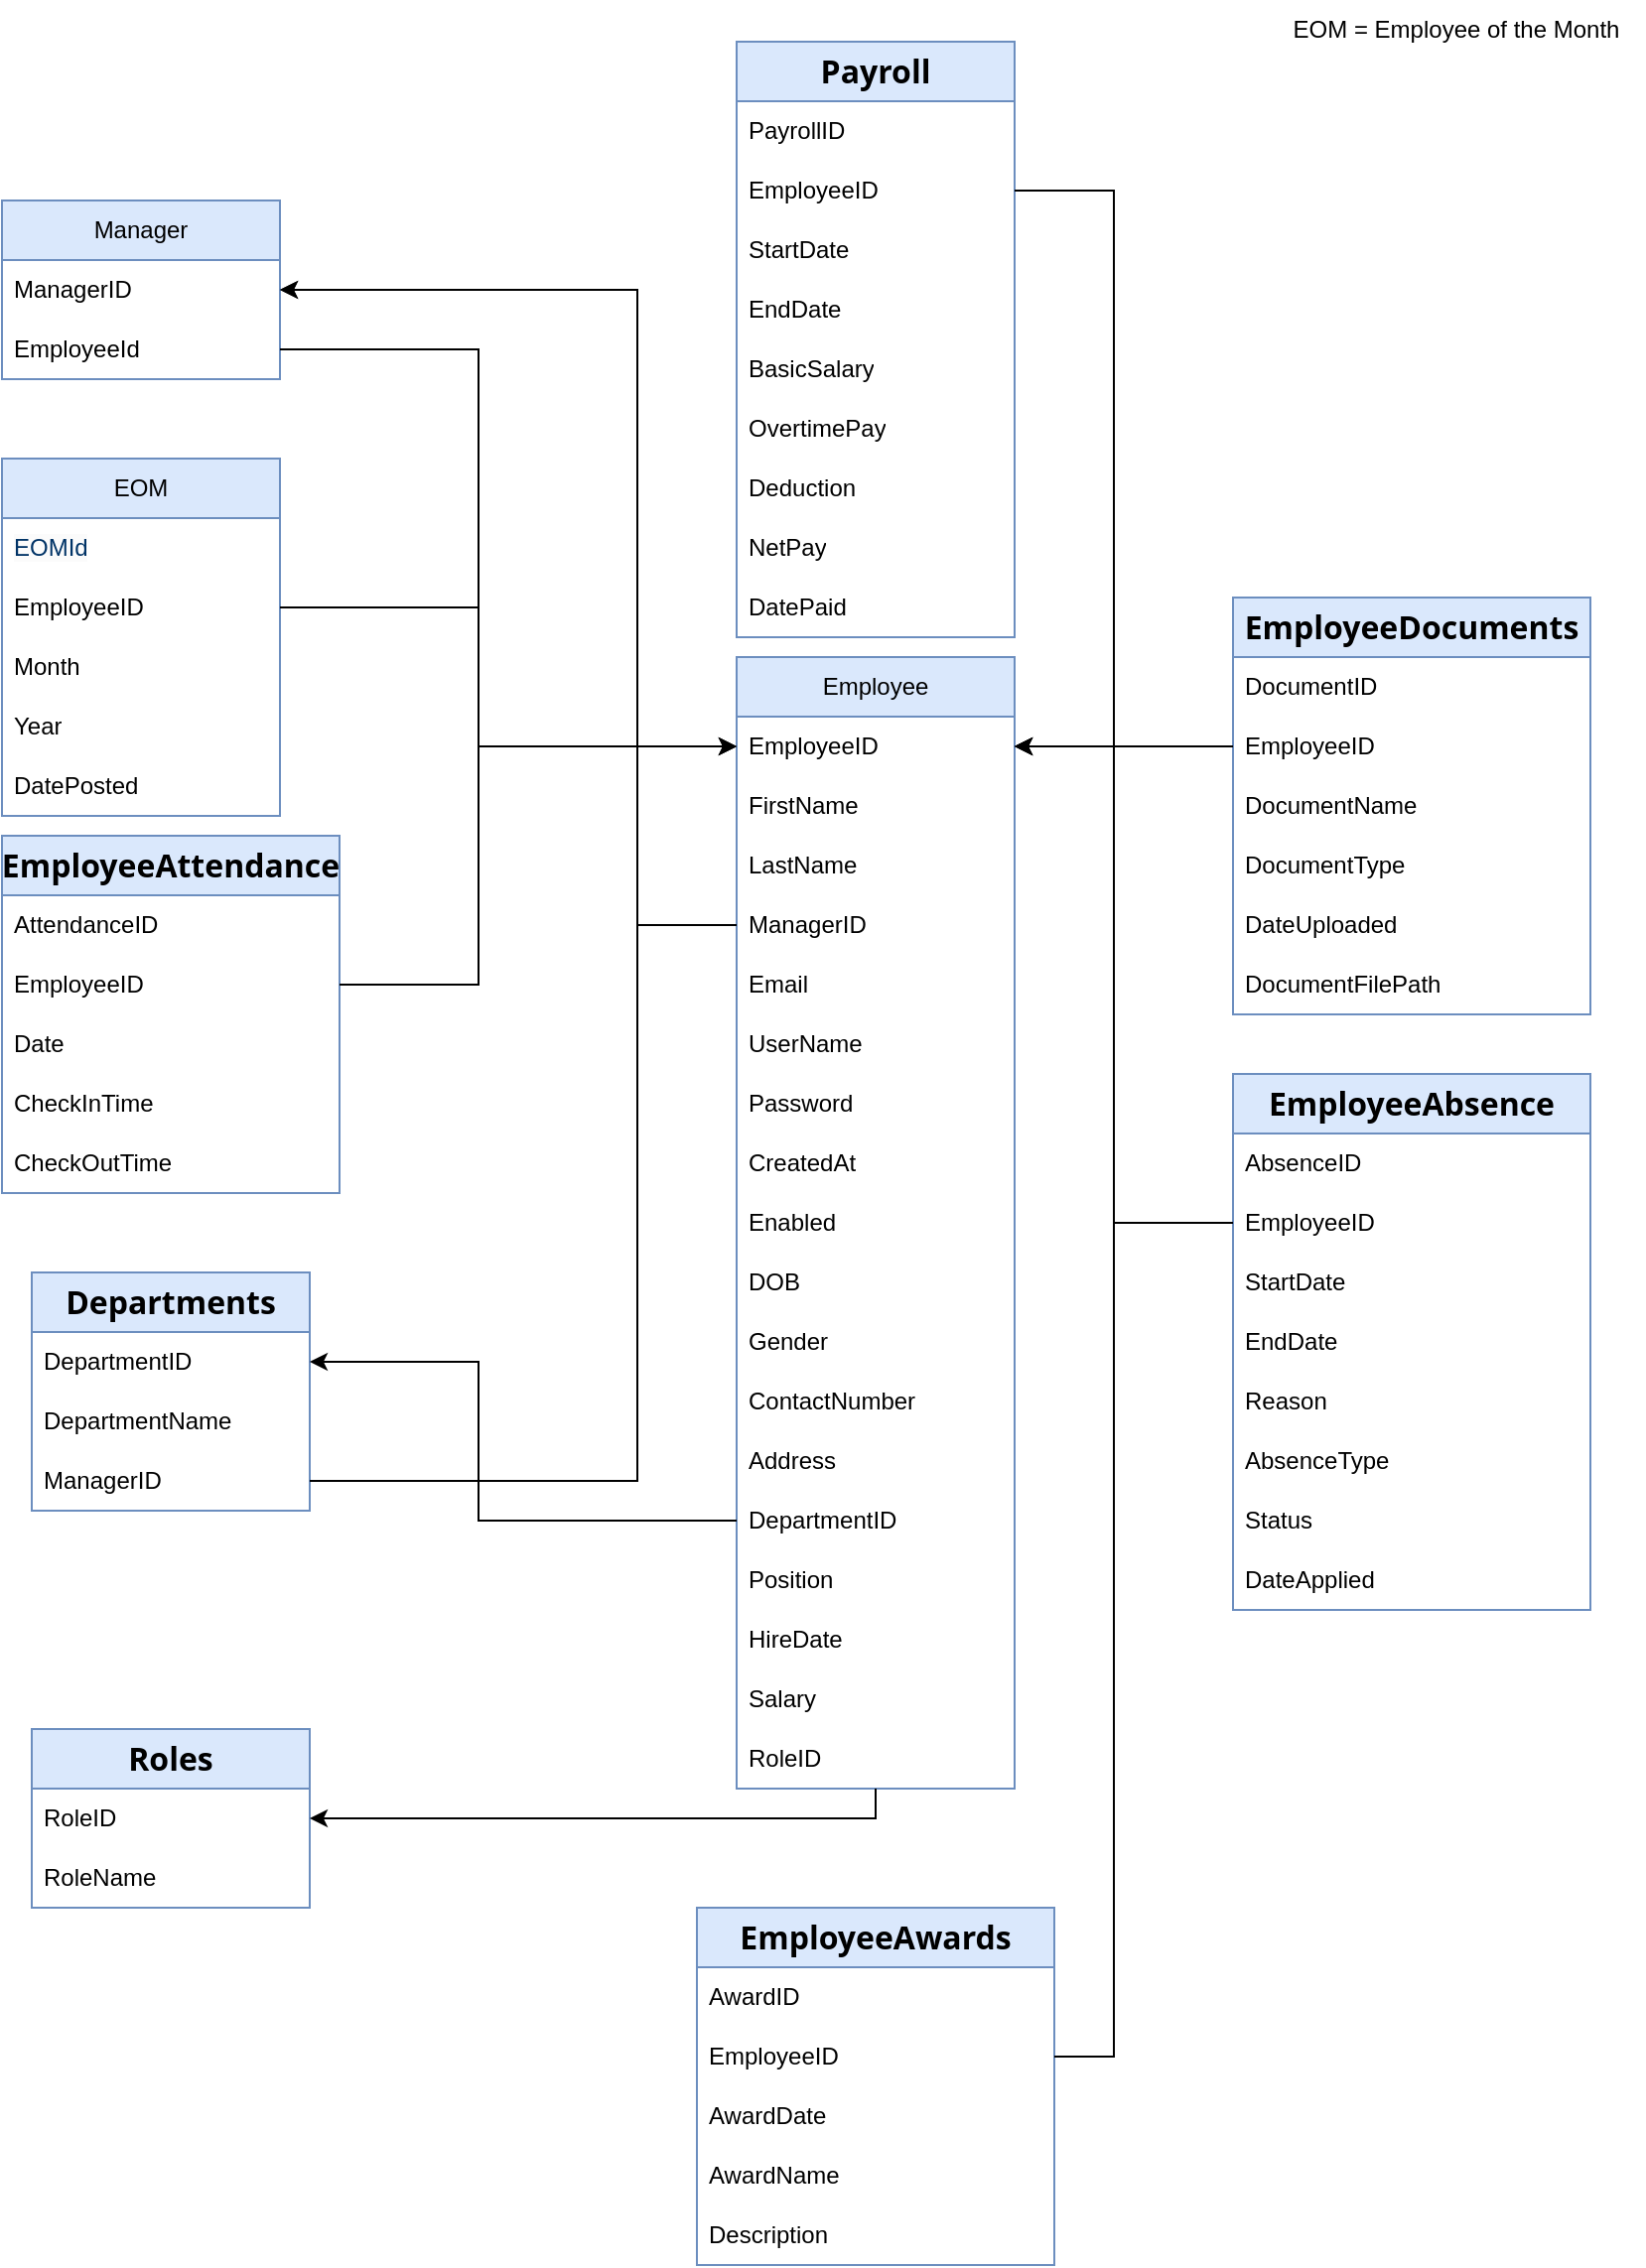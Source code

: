 <mxfile version="21.7.5" type="github">
  <diagram name="Page-1" id="nNG_6_WsMyUyyYK26ITY">
    <mxGraphModel dx="883" dy="-342" grid="1" gridSize="10" guides="1" tooltips="1" connect="1" arrows="1" fold="1" page="1" pageScale="1" pageWidth="827" pageHeight="1169" math="0" shadow="0">
      <root>
        <mxCell id="0" />
        <mxCell id="1" parent="0" />
        <mxCell id="cTG8TT-CYURO8lf3ZIvo-1" value="Employee" style="swimlane;fontStyle=0;childLayout=stackLayout;horizontal=1;startSize=30;horizontalStack=0;resizeParent=1;resizeParentMax=0;resizeLast=0;collapsible=1;marginBottom=0;whiteSpace=wrap;html=1;fillColor=#dae8fc;strokeColor=#6c8ebf;" parent="1" vertex="1">
          <mxGeometry x="370" y="1500" width="140" height="570" as="geometry" />
        </mxCell>
        <mxCell id="cTG8TT-CYURO8lf3ZIvo-2" value="EmployeeID" style="text;strokeColor=none;fillColor=none;align=left;verticalAlign=middle;spacingLeft=4;spacingRight=4;overflow=hidden;points=[[0,0.5],[1,0.5]];portConstraint=eastwest;rotatable=0;whiteSpace=wrap;html=1;" parent="cTG8TT-CYURO8lf3ZIvo-1" vertex="1">
          <mxGeometry y="30" width="140" height="30" as="geometry" />
        </mxCell>
        <mxCell id="cTG8TT-CYURO8lf3ZIvo-3" value="FirstName" style="text;strokeColor=none;fillColor=none;align=left;verticalAlign=middle;spacingLeft=4;spacingRight=4;overflow=hidden;points=[[0,0.5],[1,0.5]];portConstraint=eastwest;rotatable=0;whiteSpace=wrap;html=1;" parent="cTG8TT-CYURO8lf3ZIvo-1" vertex="1">
          <mxGeometry y="60" width="140" height="30" as="geometry" />
        </mxCell>
        <mxCell id="cTG8TT-CYURO8lf3ZIvo-10" value="LastName" style="text;strokeColor=none;fillColor=none;align=left;verticalAlign=middle;spacingLeft=4;spacingRight=4;overflow=hidden;points=[[0,0.5],[1,0.5]];portConstraint=eastwest;rotatable=0;whiteSpace=wrap;html=1;" parent="cTG8TT-CYURO8lf3ZIvo-1" vertex="1">
          <mxGeometry y="90" width="140" height="30" as="geometry" />
        </mxCell>
        <mxCell id="L-eRA7AMZkqvjGthpw2u-2" value="ManagerID" style="text;strokeColor=none;fillColor=none;align=left;verticalAlign=middle;spacingLeft=4;spacingRight=4;overflow=hidden;points=[[0,0.5],[1,0.5]];portConstraint=eastwest;rotatable=0;whiteSpace=wrap;html=1;" vertex="1" parent="cTG8TT-CYURO8lf3ZIvo-1">
          <mxGeometry y="120" width="140" height="30" as="geometry" />
        </mxCell>
        <mxCell id="cTG8TT-CYURO8lf3ZIvo-7" value="Email" style="text;strokeColor=none;fillColor=none;align=left;verticalAlign=middle;spacingLeft=4;spacingRight=4;overflow=hidden;points=[[0,0.5],[1,0.5]];portConstraint=eastwest;rotatable=0;whiteSpace=wrap;html=1;" parent="cTG8TT-CYURO8lf3ZIvo-1" vertex="1">
          <mxGeometry y="150" width="140" height="30" as="geometry" />
        </mxCell>
        <mxCell id="cTG8TT-CYURO8lf3ZIvo-8" value="UserName" style="text;strokeColor=none;fillColor=none;align=left;verticalAlign=middle;spacingLeft=4;spacingRight=4;overflow=hidden;points=[[0,0.5],[1,0.5]];portConstraint=eastwest;rotatable=0;whiteSpace=wrap;html=1;" parent="cTG8TT-CYURO8lf3ZIvo-1" vertex="1">
          <mxGeometry y="180" width="140" height="30" as="geometry" />
        </mxCell>
        <mxCell id="cTG8TT-CYURO8lf3ZIvo-11" value="Password" style="text;strokeColor=none;fillColor=none;align=left;verticalAlign=middle;spacingLeft=4;spacingRight=4;overflow=hidden;points=[[0,0.5],[1,0.5]];portConstraint=eastwest;rotatable=0;whiteSpace=wrap;html=1;" parent="cTG8TT-CYURO8lf3ZIvo-1" vertex="1">
          <mxGeometry y="210" width="140" height="30" as="geometry" />
        </mxCell>
        <mxCell id="cTG8TT-CYURO8lf3ZIvo-15" value="CreatedAt" style="text;strokeColor=none;fillColor=none;align=left;verticalAlign=middle;spacingLeft=4;spacingRight=4;overflow=hidden;points=[[0,0.5],[1,0.5]];portConstraint=eastwest;rotatable=0;whiteSpace=wrap;html=1;" parent="cTG8TT-CYURO8lf3ZIvo-1" vertex="1">
          <mxGeometry y="240" width="140" height="30" as="geometry" />
        </mxCell>
        <mxCell id="cTG8TT-CYURO8lf3ZIvo-13" value="Enabled" style="text;strokeColor=none;fillColor=none;align=left;verticalAlign=middle;spacingLeft=4;spacingRight=4;overflow=hidden;points=[[0,0.5],[1,0.5]];portConstraint=eastwest;rotatable=0;whiteSpace=wrap;html=1;" parent="cTG8TT-CYURO8lf3ZIvo-1" vertex="1">
          <mxGeometry y="270" width="140" height="30" as="geometry" />
        </mxCell>
        <mxCell id="L-eRA7AMZkqvjGthpw2u-17" value="DOB" style="text;strokeColor=none;fillColor=none;align=left;verticalAlign=middle;spacingLeft=4;spacingRight=4;overflow=hidden;points=[[0,0.5],[1,0.5]];portConstraint=eastwest;rotatable=0;whiteSpace=wrap;html=1;" vertex="1" parent="cTG8TT-CYURO8lf3ZIvo-1">
          <mxGeometry y="300" width="140" height="30" as="geometry" />
        </mxCell>
        <mxCell id="L-eRA7AMZkqvjGthpw2u-18" value="Gender" style="text;strokeColor=none;fillColor=none;align=left;verticalAlign=middle;spacingLeft=4;spacingRight=4;overflow=hidden;points=[[0,0.5],[1,0.5]];portConstraint=eastwest;rotatable=0;whiteSpace=wrap;html=1;" vertex="1" parent="cTG8TT-CYURO8lf3ZIvo-1">
          <mxGeometry y="330" width="140" height="30" as="geometry" />
        </mxCell>
        <mxCell id="L-eRA7AMZkqvjGthpw2u-21" value="ContactNumber" style="text;strokeColor=none;fillColor=none;align=left;verticalAlign=middle;spacingLeft=4;spacingRight=4;overflow=hidden;points=[[0,0.5],[1,0.5]];portConstraint=eastwest;rotatable=0;whiteSpace=wrap;html=1;" vertex="1" parent="cTG8TT-CYURO8lf3ZIvo-1">
          <mxGeometry y="360" width="140" height="30" as="geometry" />
        </mxCell>
        <mxCell id="L-eRA7AMZkqvjGthpw2u-20" value="Address" style="text;strokeColor=none;fillColor=none;align=left;verticalAlign=middle;spacingLeft=4;spacingRight=4;overflow=hidden;points=[[0,0.5],[1,0.5]];portConstraint=eastwest;rotatable=0;whiteSpace=wrap;html=1;" vertex="1" parent="cTG8TT-CYURO8lf3ZIvo-1">
          <mxGeometry y="390" width="140" height="30" as="geometry" />
        </mxCell>
        <mxCell id="L-eRA7AMZkqvjGthpw2u-24" value="DepartmentID" style="text;strokeColor=none;fillColor=none;align=left;verticalAlign=middle;spacingLeft=4;spacingRight=4;overflow=hidden;points=[[0,0.5],[1,0.5]];portConstraint=eastwest;rotatable=0;whiteSpace=wrap;html=1;" vertex="1" parent="cTG8TT-CYURO8lf3ZIvo-1">
          <mxGeometry y="420" width="140" height="30" as="geometry" />
        </mxCell>
        <mxCell id="L-eRA7AMZkqvjGthpw2u-19" value="Position" style="text;strokeColor=none;fillColor=none;align=left;verticalAlign=middle;spacingLeft=4;spacingRight=4;overflow=hidden;points=[[0,0.5],[1,0.5]];portConstraint=eastwest;rotatable=0;whiteSpace=wrap;html=1;" vertex="1" parent="cTG8TT-CYURO8lf3ZIvo-1">
          <mxGeometry y="450" width="140" height="30" as="geometry" />
        </mxCell>
        <mxCell id="L-eRA7AMZkqvjGthpw2u-22" value="HireDate" style="text;strokeColor=none;fillColor=none;align=left;verticalAlign=middle;spacingLeft=4;spacingRight=4;overflow=hidden;points=[[0,0.5],[1,0.5]];portConstraint=eastwest;rotatable=0;whiteSpace=wrap;html=1;" vertex="1" parent="cTG8TT-CYURO8lf3ZIvo-1">
          <mxGeometry y="480" width="140" height="30" as="geometry" />
        </mxCell>
        <mxCell id="L-eRA7AMZkqvjGthpw2u-23" value="Salary" style="text;strokeColor=none;fillColor=none;align=left;verticalAlign=middle;spacingLeft=4;spacingRight=4;overflow=hidden;points=[[0,0.5],[1,0.5]];portConstraint=eastwest;rotatable=0;whiteSpace=wrap;html=1;" vertex="1" parent="cTG8TT-CYURO8lf3ZIvo-1">
          <mxGeometry y="510" width="140" height="30" as="geometry" />
        </mxCell>
        <mxCell id="L-eRA7AMZkqvjGthpw2u-25" value="RoleID" style="text;strokeColor=none;fillColor=none;align=left;verticalAlign=middle;spacingLeft=4;spacingRight=4;overflow=hidden;points=[[0,0.5],[1,0.5]];portConstraint=eastwest;rotatable=0;whiteSpace=wrap;html=1;" vertex="1" parent="cTG8TT-CYURO8lf3ZIvo-1">
          <mxGeometry y="540" width="140" height="30" as="geometry" />
        </mxCell>
        <mxCell id="cTG8TT-CYURO8lf3ZIvo-25" value="Manager" style="swimlane;fontStyle=0;childLayout=stackLayout;horizontal=1;startSize=30;horizontalStack=0;resizeParent=1;resizeParentMax=0;resizeLast=0;collapsible=1;marginBottom=0;whiteSpace=wrap;html=1;fillColor=#dae8fc;strokeColor=#6c8ebf;" parent="1" vertex="1">
          <mxGeometry y="1270" width="140" height="90" as="geometry" />
        </mxCell>
        <mxCell id="cTG8TT-CYURO8lf3ZIvo-26" value="ManagerID" style="text;strokeColor=none;fillColor=none;align=left;verticalAlign=middle;spacingLeft=4;spacingRight=4;overflow=hidden;points=[[0,0.5],[1,0.5]];portConstraint=eastwest;rotatable=0;whiteSpace=wrap;html=1;" parent="cTG8TT-CYURO8lf3ZIvo-25" vertex="1">
          <mxGeometry y="30" width="140" height="30" as="geometry" />
        </mxCell>
        <mxCell id="cTG8TT-CYURO8lf3ZIvo-27" value="EmployeeId" style="text;strokeColor=none;fillColor=none;align=left;verticalAlign=middle;spacingLeft=4;spacingRight=4;overflow=hidden;points=[[0,0.5],[1,0.5]];portConstraint=eastwest;rotatable=0;whiteSpace=wrap;html=1;" parent="cTG8TT-CYURO8lf3ZIvo-25" vertex="1">
          <mxGeometry y="60" width="140" height="30" as="geometry" />
        </mxCell>
        <mxCell id="L-eRA7AMZkqvjGthpw2u-1" style="edgeStyle=orthogonalEdgeStyle;rounded=0;orthogonalLoop=1;jettySize=auto;html=1;exitX=1;exitY=0.5;exitDx=0;exitDy=0;entryX=0;entryY=0.5;entryDx=0;entryDy=0;" edge="1" parent="1" source="cTG8TT-CYURO8lf3ZIvo-27" target="cTG8TT-CYURO8lf3ZIvo-2">
          <mxGeometry relative="1" as="geometry">
            <mxPoint x="360" y="1440" as="targetPoint" />
            <Array as="points">
              <mxPoint x="240" y="1345" />
              <mxPoint x="240" y="1545" />
            </Array>
          </mxGeometry>
        </mxCell>
        <mxCell id="L-eRA7AMZkqvjGthpw2u-3" style="edgeStyle=orthogonalEdgeStyle;rounded=0;orthogonalLoop=1;jettySize=auto;html=1;entryX=1;entryY=0.5;entryDx=0;entryDy=0;exitX=0;exitY=0.5;exitDx=0;exitDy=0;" edge="1" parent="1" source="L-eRA7AMZkqvjGthpw2u-2" target="cTG8TT-CYURO8lf3ZIvo-26">
          <mxGeometry relative="1" as="geometry">
            <Array as="points">
              <mxPoint x="320" y="1635" />
              <mxPoint x="320" y="1315" />
            </Array>
          </mxGeometry>
        </mxCell>
        <mxCell id="L-eRA7AMZkqvjGthpw2u-4" value="EOM" style="swimlane;fontStyle=0;childLayout=stackLayout;horizontal=1;startSize=30;horizontalStack=0;resizeParent=1;resizeParentMax=0;resizeLast=0;collapsible=1;marginBottom=0;whiteSpace=wrap;html=1;fillColor=#dae8fc;strokeColor=#6c8ebf;" vertex="1" parent="1">
          <mxGeometry y="1400" width="140" height="180" as="geometry" />
        </mxCell>
        <mxCell id="L-eRA7AMZkqvjGthpw2u-5" value="&lt;span style=&quot;caret-color: rgb(0, 51, 102); color: rgb(0, 51, 102); font-family: Helvetica; font-size: 12px; font-style: normal; font-variant-caps: normal; font-weight: 400; letter-spacing: normal; text-align: left; text-indent: 0px; text-transform: none; word-spacing: 0px; -webkit-text-stroke-width: 0px; background-color: rgb(251, 251, 251); text-decoration: none; float: none; display: inline !important;&quot;&gt;EOMId&lt;/span&gt;" style="text;strokeColor=none;fillColor=none;align=left;verticalAlign=middle;spacingLeft=4;spacingRight=4;overflow=hidden;points=[[0,0.5],[1,0.5]];portConstraint=eastwest;rotatable=0;whiteSpace=wrap;html=1;" vertex="1" parent="L-eRA7AMZkqvjGthpw2u-4">
          <mxGeometry y="30" width="140" height="30" as="geometry" />
        </mxCell>
        <mxCell id="L-eRA7AMZkqvjGthpw2u-6" value="EmployeeID" style="text;strokeColor=none;fillColor=none;align=left;verticalAlign=middle;spacingLeft=4;spacingRight=4;overflow=hidden;points=[[0,0.5],[1,0.5]];portConstraint=eastwest;rotatable=0;whiteSpace=wrap;html=1;" vertex="1" parent="L-eRA7AMZkqvjGthpw2u-4">
          <mxGeometry y="60" width="140" height="30" as="geometry" />
        </mxCell>
        <mxCell id="L-eRA7AMZkqvjGthpw2u-9" value="Month" style="text;strokeColor=none;fillColor=none;align=left;verticalAlign=middle;spacingLeft=4;spacingRight=4;overflow=hidden;points=[[0,0.5],[1,0.5]];portConstraint=eastwest;rotatable=0;whiteSpace=wrap;html=1;" vertex="1" parent="L-eRA7AMZkqvjGthpw2u-4">
          <mxGeometry y="90" width="140" height="30" as="geometry" />
        </mxCell>
        <mxCell id="L-eRA7AMZkqvjGthpw2u-10" value="Year" style="text;strokeColor=none;fillColor=none;align=left;verticalAlign=middle;spacingLeft=4;spacingRight=4;overflow=hidden;points=[[0,0.5],[1,0.5]];portConstraint=eastwest;rotatable=0;whiteSpace=wrap;html=1;" vertex="1" parent="L-eRA7AMZkqvjGthpw2u-4">
          <mxGeometry y="120" width="140" height="30" as="geometry" />
        </mxCell>
        <mxCell id="L-eRA7AMZkqvjGthpw2u-87" value="DatePosted" style="text;strokeColor=none;fillColor=none;align=left;verticalAlign=middle;spacingLeft=4;spacingRight=4;overflow=hidden;points=[[0,0.5],[1,0.5]];portConstraint=eastwest;rotatable=0;whiteSpace=wrap;html=1;" vertex="1" parent="L-eRA7AMZkqvjGthpw2u-4">
          <mxGeometry y="150" width="140" height="30" as="geometry" />
        </mxCell>
        <mxCell id="L-eRA7AMZkqvjGthpw2u-7" value="EOM = Employee of the Month" style="text;html=1;align=center;verticalAlign=middle;resizable=0;points=[];autosize=1;strokeColor=none;fillColor=none;" vertex="1" parent="1">
          <mxGeometry x="637" y="1169" width="190" height="30" as="geometry" />
        </mxCell>
        <mxCell id="L-eRA7AMZkqvjGthpw2u-8" style="edgeStyle=orthogonalEdgeStyle;rounded=0;orthogonalLoop=1;jettySize=auto;html=1;entryX=0;entryY=0.5;entryDx=0;entryDy=0;exitX=1;exitY=0.5;exitDx=0;exitDy=0;" edge="1" parent="1" source="L-eRA7AMZkqvjGthpw2u-6" target="cTG8TT-CYURO8lf3ZIvo-2">
          <mxGeometry relative="1" as="geometry">
            <Array as="points">
              <mxPoint x="240" y="1475" />
              <mxPoint x="240" y="1545" />
            </Array>
          </mxGeometry>
        </mxCell>
        <mxCell id="L-eRA7AMZkqvjGthpw2u-11" value="&lt;strong style=&quot;color: var(--tw-prose-bold); font-size: 16px; border: 0px solid rgb(217, 217, 227); box-sizing: border-box; --tw-border-spacing-x: 0; --tw-border-spacing-y: 0; --tw-translate-x: 0; --tw-translate-y: 0; --tw-rotate: 0; --tw-skew-x: 0; --tw-skew-y: 0; --tw-scale-x: 1; --tw-scale-y: 1; --tw-pan-x: ; --tw-pan-y: ; --tw-pinch-zoom: ; --tw-scroll-snap-strictness: proximity; --tw-gradient-from-position: ; --tw-gradient-via-position: ; --tw-gradient-to-position: ; --tw-ordinal: ; --tw-slashed-zero: ; --tw-numeric-figure: ; --tw-numeric-spacing: ; --tw-numeric-fraction: ; --tw-ring-inset: ; --tw-ring-offset-width: 0px; --tw-ring-offset-color: #fff; --tw-ring-color: rgba(69,89,164,0.5); --tw-ring-offset-shadow: 0 0 transparent; --tw-ring-shadow: 0 0 transparent; --tw-shadow: 0 0 transparent; --tw-shadow-colored: 0 0 transparent; --tw-blur: ; --tw-brightness: ; --tw-contrast: ; --tw-grayscale: ; --tw-hue-rotate: ; --tw-invert: ; --tw-saturate: ; --tw-sepia: ; --tw-drop-shadow: ; --tw-backdrop-blur: ; --tw-backdrop-brightness: ; --tw-backdrop-contrast: ; --tw-backdrop-grayscale: ; --tw-backdrop-hue-rotate: ; --tw-backdrop-invert: ; --tw-backdrop-opacity: ; --tw-backdrop-saturate: ; --tw-backdrop-sepia: ; font-family: Söhne, ui-sans-serif, system-ui, -apple-system, &amp;quot;Segoe UI&amp;quot;, Roboto, Ubuntu, Cantarell, &amp;quot;Noto Sans&amp;quot;, sans-serif, &amp;quot;Helvetica Neue&amp;quot;, Arial, &amp;quot;Apple Color Emoji&amp;quot;, &amp;quot;Segoe UI Emoji&amp;quot;, &amp;quot;Segoe UI Symbol&amp;quot;, &amp;quot;Noto Color Emoji&amp;quot;; text-align: left;&quot;&gt;Roles&lt;/strong&gt;" style="swimlane;fontStyle=0;childLayout=stackLayout;horizontal=1;startSize=30;horizontalStack=0;resizeParent=1;resizeParentMax=0;resizeLast=0;collapsible=1;marginBottom=0;whiteSpace=wrap;html=1;fillColor=#dae8fc;strokeColor=#6c8ebf;" vertex="1" parent="1">
          <mxGeometry x="15" y="2040" width="140" height="90" as="geometry" />
        </mxCell>
        <mxCell id="L-eRA7AMZkqvjGthpw2u-12" value="RoleID" style="text;strokeColor=none;fillColor=none;align=left;verticalAlign=middle;spacingLeft=4;spacingRight=4;overflow=hidden;points=[[0,0.5],[1,0.5]];portConstraint=eastwest;rotatable=0;whiteSpace=wrap;html=1;" vertex="1" parent="L-eRA7AMZkqvjGthpw2u-11">
          <mxGeometry y="30" width="140" height="30" as="geometry" />
        </mxCell>
        <mxCell id="L-eRA7AMZkqvjGthpw2u-13" value="RoleName" style="text;strokeColor=none;fillColor=none;align=left;verticalAlign=middle;spacingLeft=4;spacingRight=4;overflow=hidden;points=[[0,0.5],[1,0.5]];portConstraint=eastwest;rotatable=0;whiteSpace=wrap;html=1;" vertex="1" parent="L-eRA7AMZkqvjGthpw2u-11">
          <mxGeometry y="60" width="140" height="30" as="geometry" />
        </mxCell>
        <mxCell id="L-eRA7AMZkqvjGthpw2u-14" value="&lt;strong style=&quot;color: var(--tw-prose-bold); font-size: 16px; border: 0px solid rgb(217, 217, 227); box-sizing: border-box; --tw-border-spacing-x: 0; --tw-border-spacing-y: 0; --tw-translate-x: 0; --tw-translate-y: 0; --tw-rotate: 0; --tw-skew-x: 0; --tw-skew-y: 0; --tw-scale-x: 1; --tw-scale-y: 1; --tw-pan-x: ; --tw-pan-y: ; --tw-pinch-zoom: ; --tw-scroll-snap-strictness: proximity; --tw-gradient-from-position: ; --tw-gradient-via-position: ; --tw-gradient-to-position: ; --tw-ordinal: ; --tw-slashed-zero: ; --tw-numeric-figure: ; --tw-numeric-spacing: ; --tw-numeric-fraction: ; --tw-ring-inset: ; --tw-ring-offset-width: 0px; --tw-ring-offset-color: #fff; --tw-ring-color: rgba(69,89,164,0.5); --tw-ring-offset-shadow: 0 0 transparent; --tw-ring-shadow: 0 0 transparent; --tw-shadow: 0 0 transparent; --tw-shadow-colored: 0 0 transparent; --tw-blur: ; --tw-brightness: ; --tw-contrast: ; --tw-grayscale: ; --tw-hue-rotate: ; --tw-invert: ; --tw-saturate: ; --tw-sepia: ; --tw-drop-shadow: ; --tw-backdrop-blur: ; --tw-backdrop-brightness: ; --tw-backdrop-contrast: ; --tw-backdrop-grayscale: ; --tw-backdrop-hue-rotate: ; --tw-backdrop-invert: ; --tw-backdrop-opacity: ; --tw-backdrop-saturate: ; --tw-backdrop-sepia: ; font-family: Söhne, ui-sans-serif, system-ui, -apple-system, &amp;quot;Segoe UI&amp;quot;, Roboto, Ubuntu, Cantarell, &amp;quot;Noto Sans&amp;quot;, sans-serif, &amp;quot;Helvetica Neue&amp;quot;, Arial, &amp;quot;Apple Color Emoji&amp;quot;, &amp;quot;Segoe UI Emoji&amp;quot;, &amp;quot;Segoe UI Symbol&amp;quot;, &amp;quot;Noto Color Emoji&amp;quot;; text-align: left;&quot;&gt;Departments&lt;/strong&gt;" style="swimlane;fontStyle=0;childLayout=stackLayout;horizontal=1;startSize=30;horizontalStack=0;resizeParent=1;resizeParentMax=0;resizeLast=0;collapsible=1;marginBottom=0;whiteSpace=wrap;html=1;fillColor=#dae8fc;strokeColor=#6c8ebf;" vertex="1" parent="1">
          <mxGeometry x="15" y="1810" width="140" height="120" as="geometry" />
        </mxCell>
        <mxCell id="L-eRA7AMZkqvjGthpw2u-15" value="DepartmentID" style="text;strokeColor=none;fillColor=none;align=left;verticalAlign=middle;spacingLeft=4;spacingRight=4;overflow=hidden;points=[[0,0.5],[1,0.5]];portConstraint=eastwest;rotatable=0;whiteSpace=wrap;html=1;" vertex="1" parent="L-eRA7AMZkqvjGthpw2u-14">
          <mxGeometry y="30" width="140" height="30" as="geometry" />
        </mxCell>
        <mxCell id="L-eRA7AMZkqvjGthpw2u-16" value="DepartmentName" style="text;strokeColor=none;fillColor=none;align=left;verticalAlign=middle;spacingLeft=4;spacingRight=4;overflow=hidden;points=[[0,0.5],[1,0.5]];portConstraint=eastwest;rotatable=0;whiteSpace=wrap;html=1;" vertex="1" parent="L-eRA7AMZkqvjGthpw2u-14">
          <mxGeometry y="60" width="140" height="30" as="geometry" />
        </mxCell>
        <mxCell id="L-eRA7AMZkqvjGthpw2u-27" value="ManagerID" style="text;strokeColor=none;fillColor=none;align=left;verticalAlign=middle;spacingLeft=4;spacingRight=4;overflow=hidden;points=[[0,0.5],[1,0.5]];portConstraint=eastwest;rotatable=0;whiteSpace=wrap;html=1;" vertex="1" parent="L-eRA7AMZkqvjGthpw2u-14">
          <mxGeometry y="90" width="140" height="30" as="geometry" />
        </mxCell>
        <mxCell id="L-eRA7AMZkqvjGthpw2u-26" style="edgeStyle=orthogonalEdgeStyle;rounded=0;orthogonalLoop=1;jettySize=auto;html=1;entryX=1;entryY=0.5;entryDx=0;entryDy=0;" edge="1" parent="1" source="L-eRA7AMZkqvjGthpw2u-25" target="L-eRA7AMZkqvjGthpw2u-12">
          <mxGeometry relative="1" as="geometry">
            <Array as="points">
              <mxPoint x="155" y="2085" />
            </Array>
          </mxGeometry>
        </mxCell>
        <mxCell id="L-eRA7AMZkqvjGthpw2u-28" style="edgeStyle=orthogonalEdgeStyle;rounded=0;orthogonalLoop=1;jettySize=auto;html=1;" edge="1" parent="1" source="L-eRA7AMZkqvjGthpw2u-24" target="L-eRA7AMZkqvjGthpw2u-15">
          <mxGeometry relative="1" as="geometry">
            <Array as="points">
              <mxPoint x="240" y="1935" />
              <mxPoint x="240" y="1855" />
            </Array>
          </mxGeometry>
        </mxCell>
        <mxCell id="L-eRA7AMZkqvjGthpw2u-29" style="edgeStyle=orthogonalEdgeStyle;rounded=0;orthogonalLoop=1;jettySize=auto;html=1;exitX=1;exitY=0.5;exitDx=0;exitDy=0;" edge="1" parent="1" source="L-eRA7AMZkqvjGthpw2u-27" target="cTG8TT-CYURO8lf3ZIvo-26">
          <mxGeometry relative="1" as="geometry">
            <Array as="points">
              <mxPoint x="320" y="1915" />
              <mxPoint x="320" y="1315" />
            </Array>
          </mxGeometry>
        </mxCell>
        <mxCell id="L-eRA7AMZkqvjGthpw2u-30" value="&lt;strong style=&quot;color: var(--tw-prose-bold); font-size: 16px; border: 0px solid rgb(217, 217, 227); box-sizing: border-box; --tw-border-spacing-x: 0; --tw-border-spacing-y: 0; --tw-translate-x: 0; --tw-translate-y: 0; --tw-rotate: 0; --tw-skew-x: 0; --tw-skew-y: 0; --tw-scale-x: 1; --tw-scale-y: 1; --tw-pan-x: ; --tw-pan-y: ; --tw-pinch-zoom: ; --tw-scroll-snap-strictness: proximity; --tw-gradient-from-position: ; --tw-gradient-via-position: ; --tw-gradient-to-position: ; --tw-ordinal: ; --tw-slashed-zero: ; --tw-numeric-figure: ; --tw-numeric-spacing: ; --tw-numeric-fraction: ; --tw-ring-inset: ; --tw-ring-offset-width: 0px; --tw-ring-offset-color: #fff; --tw-ring-color: rgba(69,89,164,0.5); --tw-ring-offset-shadow: 0 0 transparent; --tw-ring-shadow: 0 0 transparent; --tw-shadow: 0 0 transparent; --tw-shadow-colored: 0 0 transparent; --tw-blur: ; --tw-brightness: ; --tw-contrast: ; --tw-grayscale: ; --tw-hue-rotate: ; --tw-invert: ; --tw-saturate: ; --tw-sepia: ; --tw-drop-shadow: ; --tw-backdrop-blur: ; --tw-backdrop-brightness: ; --tw-backdrop-contrast: ; --tw-backdrop-grayscale: ; --tw-backdrop-hue-rotate: ; --tw-backdrop-invert: ; --tw-backdrop-opacity: ; --tw-backdrop-saturate: ; --tw-backdrop-sepia: ; font-family: Söhne, ui-sans-serif, system-ui, -apple-system, &amp;quot;Segoe UI&amp;quot;, Roboto, Ubuntu, Cantarell, &amp;quot;Noto Sans&amp;quot;, sans-serif, &amp;quot;Helvetica Neue&amp;quot;, Arial, &amp;quot;Apple Color Emoji&amp;quot;, &amp;quot;Segoe UI Emoji&amp;quot;, &amp;quot;Segoe UI Symbol&amp;quot;, &amp;quot;Noto Color Emoji&amp;quot;; text-align: left;&quot;&gt;EmployeeAttendance&lt;/strong&gt;" style="swimlane;fontStyle=0;childLayout=stackLayout;horizontal=1;startSize=30;horizontalStack=0;resizeParent=1;resizeParentMax=0;resizeLast=0;collapsible=1;marginBottom=0;whiteSpace=wrap;html=1;fillColor=#dae8fc;strokeColor=#6c8ebf;" vertex="1" parent="1">
          <mxGeometry y="1590" width="170" height="180" as="geometry" />
        </mxCell>
        <mxCell id="L-eRA7AMZkqvjGthpw2u-31" value="AttendanceID" style="text;strokeColor=none;fillColor=none;align=left;verticalAlign=middle;spacingLeft=4;spacingRight=4;overflow=hidden;points=[[0,0.5],[1,0.5]];portConstraint=eastwest;rotatable=0;whiteSpace=wrap;html=1;" vertex="1" parent="L-eRA7AMZkqvjGthpw2u-30">
          <mxGeometry y="30" width="170" height="30" as="geometry" />
        </mxCell>
        <mxCell id="L-eRA7AMZkqvjGthpw2u-34" value="EmployeeID" style="text;strokeColor=none;fillColor=none;align=left;verticalAlign=middle;spacingLeft=4;spacingRight=4;overflow=hidden;points=[[0,0.5],[1,0.5]];portConstraint=eastwest;rotatable=0;whiteSpace=wrap;html=1;" vertex="1" parent="L-eRA7AMZkqvjGthpw2u-30">
          <mxGeometry y="60" width="170" height="30" as="geometry" />
        </mxCell>
        <mxCell id="L-eRA7AMZkqvjGthpw2u-32" value="Date" style="text;strokeColor=none;fillColor=none;align=left;verticalAlign=middle;spacingLeft=4;spacingRight=4;overflow=hidden;points=[[0,0.5],[1,0.5]];portConstraint=eastwest;rotatable=0;whiteSpace=wrap;html=1;" vertex="1" parent="L-eRA7AMZkqvjGthpw2u-30">
          <mxGeometry y="90" width="170" height="30" as="geometry" />
        </mxCell>
        <mxCell id="L-eRA7AMZkqvjGthpw2u-33" value="CheckInTime" style="text;strokeColor=none;fillColor=none;align=left;verticalAlign=middle;spacingLeft=4;spacingRight=4;overflow=hidden;points=[[0,0.5],[1,0.5]];portConstraint=eastwest;rotatable=0;whiteSpace=wrap;html=1;" vertex="1" parent="L-eRA7AMZkqvjGthpw2u-30">
          <mxGeometry y="120" width="170" height="30" as="geometry" />
        </mxCell>
        <mxCell id="L-eRA7AMZkqvjGthpw2u-35" value="CheckOutTime" style="text;strokeColor=none;fillColor=none;align=left;verticalAlign=middle;spacingLeft=4;spacingRight=4;overflow=hidden;points=[[0,0.5],[1,0.5]];portConstraint=eastwest;rotatable=0;whiteSpace=wrap;html=1;" vertex="1" parent="L-eRA7AMZkqvjGthpw2u-30">
          <mxGeometry y="150" width="170" height="30" as="geometry" />
        </mxCell>
        <mxCell id="L-eRA7AMZkqvjGthpw2u-36" style="edgeStyle=orthogonalEdgeStyle;rounded=0;orthogonalLoop=1;jettySize=auto;html=1;entryX=0;entryY=0.5;entryDx=0;entryDy=0;" edge="1" parent="1" source="L-eRA7AMZkqvjGthpw2u-34" target="cTG8TT-CYURO8lf3ZIvo-2">
          <mxGeometry relative="1" as="geometry">
            <Array as="points">
              <mxPoint x="240" y="1545" />
            </Array>
          </mxGeometry>
        </mxCell>
        <mxCell id="L-eRA7AMZkqvjGthpw2u-37" value="&lt;strong style=&quot;color: var(--tw-prose-bold); font-size: 16px; border: 0px solid rgb(217, 217, 227); box-sizing: border-box; --tw-border-spacing-x: 0; --tw-border-spacing-y: 0; --tw-translate-x: 0; --tw-translate-y: 0; --tw-rotate: 0; --tw-skew-x: 0; --tw-skew-y: 0; --tw-scale-x: 1; --tw-scale-y: 1; --tw-pan-x: ; --tw-pan-y: ; --tw-pinch-zoom: ; --tw-scroll-snap-strictness: proximity; --tw-gradient-from-position: ; --tw-gradient-via-position: ; --tw-gradient-to-position: ; --tw-ordinal: ; --tw-slashed-zero: ; --tw-numeric-figure: ; --tw-numeric-spacing: ; --tw-numeric-fraction: ; --tw-ring-inset: ; --tw-ring-offset-width: 0px; --tw-ring-offset-color: #fff; --tw-ring-color: rgba(69,89,164,0.5); --tw-ring-offset-shadow: 0 0 transparent; --tw-ring-shadow: 0 0 transparent; --tw-shadow: 0 0 transparent; --tw-shadow-colored: 0 0 transparent; --tw-blur: ; --tw-brightness: ; --tw-contrast: ; --tw-grayscale: ; --tw-hue-rotate: ; --tw-invert: ; --tw-saturate: ; --tw-sepia: ; --tw-drop-shadow: ; --tw-backdrop-blur: ; --tw-backdrop-brightness: ; --tw-backdrop-contrast: ; --tw-backdrop-grayscale: ; --tw-backdrop-hue-rotate: ; --tw-backdrop-invert: ; --tw-backdrop-opacity: ; --tw-backdrop-saturate: ; --tw-backdrop-sepia: ; font-family: Söhne, ui-sans-serif, system-ui, -apple-system, &amp;quot;Segoe UI&amp;quot;, Roboto, Ubuntu, Cantarell, &amp;quot;Noto Sans&amp;quot;, sans-serif, &amp;quot;Helvetica Neue&amp;quot;, Arial, &amp;quot;Apple Color Emoji&amp;quot;, &amp;quot;Segoe UI Emoji&amp;quot;, &amp;quot;Segoe UI Symbol&amp;quot;, &amp;quot;Noto Color Emoji&amp;quot;; text-align: left;&quot;&gt;EmployeeDocuments&lt;/strong&gt;" style="swimlane;fontStyle=0;childLayout=stackLayout;horizontal=1;startSize=30;horizontalStack=0;resizeParent=1;resizeParentMax=0;resizeLast=0;collapsible=1;marginBottom=0;whiteSpace=wrap;html=1;fillColor=#dae8fc;strokeColor=#6c8ebf;" vertex="1" parent="1">
          <mxGeometry x="620" y="1470" width="180" height="210" as="geometry" />
        </mxCell>
        <mxCell id="L-eRA7AMZkqvjGthpw2u-38" value="DocumentID" style="text;strokeColor=none;fillColor=none;align=left;verticalAlign=middle;spacingLeft=4;spacingRight=4;overflow=hidden;points=[[0,0.5],[1,0.5]];portConstraint=eastwest;rotatable=0;whiteSpace=wrap;html=1;" vertex="1" parent="L-eRA7AMZkqvjGthpw2u-37">
          <mxGeometry y="30" width="180" height="30" as="geometry" />
        </mxCell>
        <mxCell id="L-eRA7AMZkqvjGthpw2u-43" value="EmployeeID" style="text;strokeColor=none;fillColor=none;align=left;verticalAlign=middle;spacingLeft=4;spacingRight=4;overflow=hidden;points=[[0,0.5],[1,0.5]];portConstraint=eastwest;rotatable=0;whiteSpace=wrap;html=1;" vertex="1" parent="L-eRA7AMZkqvjGthpw2u-37">
          <mxGeometry y="60" width="180" height="30" as="geometry" />
        </mxCell>
        <mxCell id="L-eRA7AMZkqvjGthpw2u-40" value="DocumentName" style="text;strokeColor=none;fillColor=none;align=left;verticalAlign=middle;spacingLeft=4;spacingRight=4;overflow=hidden;points=[[0,0.5],[1,0.5]];portConstraint=eastwest;rotatable=0;whiteSpace=wrap;html=1;" vertex="1" parent="L-eRA7AMZkqvjGthpw2u-37">
          <mxGeometry y="90" width="180" height="30" as="geometry" />
        </mxCell>
        <mxCell id="L-eRA7AMZkqvjGthpw2u-41" value="DocumentType" style="text;strokeColor=none;fillColor=none;align=left;verticalAlign=middle;spacingLeft=4;spacingRight=4;overflow=hidden;points=[[0,0.5],[1,0.5]];portConstraint=eastwest;rotatable=0;whiteSpace=wrap;html=1;" vertex="1" parent="L-eRA7AMZkqvjGthpw2u-37">
          <mxGeometry y="120" width="180" height="30" as="geometry" />
        </mxCell>
        <mxCell id="L-eRA7AMZkqvjGthpw2u-42" value="DateUploaded" style="text;strokeColor=none;fillColor=none;align=left;verticalAlign=middle;spacingLeft=4;spacingRight=4;overflow=hidden;points=[[0,0.5],[1,0.5]];portConstraint=eastwest;rotatable=0;whiteSpace=wrap;html=1;" vertex="1" parent="L-eRA7AMZkqvjGthpw2u-37">
          <mxGeometry y="150" width="180" height="30" as="geometry" />
        </mxCell>
        <mxCell id="L-eRA7AMZkqvjGthpw2u-39" value="DocumentFilePath" style="text;strokeColor=none;fillColor=none;align=left;verticalAlign=middle;spacingLeft=4;spacingRight=4;overflow=hidden;points=[[0,0.5],[1,0.5]];portConstraint=eastwest;rotatable=0;whiteSpace=wrap;html=1;" vertex="1" parent="L-eRA7AMZkqvjGthpw2u-37">
          <mxGeometry y="180" width="180" height="30" as="geometry" />
        </mxCell>
        <mxCell id="L-eRA7AMZkqvjGthpw2u-44" style="edgeStyle=orthogonalEdgeStyle;rounded=0;orthogonalLoop=1;jettySize=auto;html=1;entryX=1;entryY=0.5;entryDx=0;entryDy=0;" edge="1" parent="1" source="L-eRA7AMZkqvjGthpw2u-43" target="cTG8TT-CYURO8lf3ZIvo-2">
          <mxGeometry relative="1" as="geometry" />
        </mxCell>
        <mxCell id="L-eRA7AMZkqvjGthpw2u-45" value="&lt;strong style=&quot;color: var(--tw-prose-bold); font-size: 16px; border: 0px solid rgb(217, 217, 227); box-sizing: border-box; --tw-border-spacing-x: 0; --tw-border-spacing-y: 0; --tw-translate-x: 0; --tw-translate-y: 0; --tw-rotate: 0; --tw-skew-x: 0; --tw-skew-y: 0; --tw-scale-x: 1; --tw-scale-y: 1; --tw-pan-x: ; --tw-pan-y: ; --tw-pinch-zoom: ; --tw-scroll-snap-strictness: proximity; --tw-gradient-from-position: ; --tw-gradient-via-position: ; --tw-gradient-to-position: ; --tw-ordinal: ; --tw-slashed-zero: ; --tw-numeric-figure: ; --tw-numeric-spacing: ; --tw-numeric-fraction: ; --tw-ring-inset: ; --tw-ring-offset-width: 0px; --tw-ring-offset-color: #fff; --tw-ring-color: rgba(69,89,164,0.5); --tw-ring-offset-shadow: 0 0 transparent; --tw-ring-shadow: 0 0 transparent; --tw-shadow: 0 0 transparent; --tw-shadow-colored: 0 0 transparent; --tw-blur: ; --tw-brightness: ; --tw-contrast: ; --tw-grayscale: ; --tw-hue-rotate: ; --tw-invert: ; --tw-saturate: ; --tw-sepia: ; --tw-drop-shadow: ; --tw-backdrop-blur: ; --tw-backdrop-brightness: ; --tw-backdrop-contrast: ; --tw-backdrop-grayscale: ; --tw-backdrop-hue-rotate: ; --tw-backdrop-invert: ; --tw-backdrop-opacity: ; --tw-backdrop-saturate: ; --tw-backdrop-sepia: ; font-family: Söhne, ui-sans-serif, system-ui, -apple-system, &amp;quot;Segoe UI&amp;quot;, Roboto, Ubuntu, Cantarell, &amp;quot;Noto Sans&amp;quot;, sans-serif, &amp;quot;Helvetica Neue&amp;quot;, Arial, &amp;quot;Apple Color Emoji&amp;quot;, &amp;quot;Segoe UI Emoji&amp;quot;, &amp;quot;Segoe UI Symbol&amp;quot;, &amp;quot;Noto Color Emoji&amp;quot;; text-align: left;&quot;&gt;EmployeeAbsence&lt;/strong&gt;" style="swimlane;fontStyle=0;childLayout=stackLayout;horizontal=1;startSize=30;horizontalStack=0;resizeParent=1;resizeParentMax=0;resizeLast=0;collapsible=1;marginBottom=0;whiteSpace=wrap;html=1;fillColor=#dae8fc;strokeColor=#6c8ebf;" vertex="1" parent="1">
          <mxGeometry x="620" y="1710" width="180" height="270" as="geometry" />
        </mxCell>
        <mxCell id="L-eRA7AMZkqvjGthpw2u-46" value="AbsenceID" style="text;strokeColor=none;fillColor=none;align=left;verticalAlign=middle;spacingLeft=4;spacingRight=4;overflow=hidden;points=[[0,0.5],[1,0.5]];portConstraint=eastwest;rotatable=0;whiteSpace=wrap;html=1;" vertex="1" parent="L-eRA7AMZkqvjGthpw2u-45">
          <mxGeometry y="30" width="180" height="30" as="geometry" />
        </mxCell>
        <mxCell id="L-eRA7AMZkqvjGthpw2u-47" value="EmployeeID" style="text;strokeColor=none;fillColor=none;align=left;verticalAlign=middle;spacingLeft=4;spacingRight=4;overflow=hidden;points=[[0,0.5],[1,0.5]];portConstraint=eastwest;rotatable=0;whiteSpace=wrap;html=1;" vertex="1" parent="L-eRA7AMZkqvjGthpw2u-45">
          <mxGeometry y="60" width="180" height="30" as="geometry" />
        </mxCell>
        <mxCell id="L-eRA7AMZkqvjGthpw2u-53" value="StartDate" style="text;strokeColor=none;fillColor=none;align=left;verticalAlign=middle;spacingLeft=4;spacingRight=4;overflow=hidden;points=[[0,0.5],[1,0.5]];portConstraint=eastwest;rotatable=0;whiteSpace=wrap;html=1;" vertex="1" parent="L-eRA7AMZkqvjGthpw2u-45">
          <mxGeometry y="90" width="180" height="30" as="geometry" />
        </mxCell>
        <mxCell id="L-eRA7AMZkqvjGthpw2u-54" value="EndDate" style="text;strokeColor=none;fillColor=none;align=left;verticalAlign=middle;spacingLeft=4;spacingRight=4;overflow=hidden;points=[[0,0.5],[1,0.5]];portConstraint=eastwest;rotatable=0;whiteSpace=wrap;html=1;" vertex="1" parent="L-eRA7AMZkqvjGthpw2u-45">
          <mxGeometry y="120" width="180" height="30" as="geometry" />
        </mxCell>
        <mxCell id="L-eRA7AMZkqvjGthpw2u-48" value="Reason" style="text;strokeColor=none;fillColor=none;align=left;verticalAlign=middle;spacingLeft=4;spacingRight=4;overflow=hidden;points=[[0,0.5],[1,0.5]];portConstraint=eastwest;rotatable=0;whiteSpace=wrap;html=1;" vertex="1" parent="L-eRA7AMZkqvjGthpw2u-45">
          <mxGeometry y="150" width="180" height="30" as="geometry" />
        </mxCell>
        <mxCell id="L-eRA7AMZkqvjGthpw2u-49" value="AbsenceType" style="text;strokeColor=none;fillColor=none;align=left;verticalAlign=middle;spacingLeft=4;spacingRight=4;overflow=hidden;points=[[0,0.5],[1,0.5]];portConstraint=eastwest;rotatable=0;whiteSpace=wrap;html=1;" vertex="1" parent="L-eRA7AMZkqvjGthpw2u-45">
          <mxGeometry y="180" width="180" height="30" as="geometry" />
        </mxCell>
        <mxCell id="L-eRA7AMZkqvjGthpw2u-50" value="Status" style="text;strokeColor=none;fillColor=none;align=left;verticalAlign=middle;spacingLeft=4;spacingRight=4;overflow=hidden;points=[[0,0.5],[1,0.5]];portConstraint=eastwest;rotatable=0;whiteSpace=wrap;html=1;" vertex="1" parent="L-eRA7AMZkqvjGthpw2u-45">
          <mxGeometry y="210" width="180" height="30" as="geometry" />
        </mxCell>
        <mxCell id="L-eRA7AMZkqvjGthpw2u-51" value="DateApplied" style="text;strokeColor=none;fillColor=none;align=left;verticalAlign=middle;spacingLeft=4;spacingRight=4;overflow=hidden;points=[[0,0.5],[1,0.5]];portConstraint=eastwest;rotatable=0;whiteSpace=wrap;html=1;" vertex="1" parent="L-eRA7AMZkqvjGthpw2u-45">
          <mxGeometry y="240" width="180" height="30" as="geometry" />
        </mxCell>
        <mxCell id="L-eRA7AMZkqvjGthpw2u-52" style="edgeStyle=orthogonalEdgeStyle;rounded=0;orthogonalLoop=1;jettySize=auto;html=1;entryX=1;entryY=0.5;entryDx=0;entryDy=0;" edge="1" parent="1" source="L-eRA7AMZkqvjGthpw2u-47" target="cTG8TT-CYURO8lf3ZIvo-2">
          <mxGeometry relative="1" as="geometry">
            <Array as="points">
              <mxPoint x="560" y="1785" />
              <mxPoint x="560" y="1545" />
            </Array>
          </mxGeometry>
        </mxCell>
        <mxCell id="L-eRA7AMZkqvjGthpw2u-55" value="&lt;strong style=&quot;color: var(--tw-prose-bold); font-size: 16px; border: 0px solid rgb(217, 217, 227); box-sizing: border-box; --tw-border-spacing-x: 0; --tw-border-spacing-y: 0; --tw-translate-x: 0; --tw-translate-y: 0; --tw-rotate: 0; --tw-skew-x: 0; --tw-skew-y: 0; --tw-scale-x: 1; --tw-scale-y: 1; --tw-pan-x: ; --tw-pan-y: ; --tw-pinch-zoom: ; --tw-scroll-snap-strictness: proximity; --tw-gradient-from-position: ; --tw-gradient-via-position: ; --tw-gradient-to-position: ; --tw-ordinal: ; --tw-slashed-zero: ; --tw-numeric-figure: ; --tw-numeric-spacing: ; --tw-numeric-fraction: ; --tw-ring-inset: ; --tw-ring-offset-width: 0px; --tw-ring-offset-color: #fff; --tw-ring-color: rgba(69,89,164,0.5); --tw-ring-offset-shadow: 0 0 transparent; --tw-ring-shadow: 0 0 transparent; --tw-shadow: 0 0 transparent; --tw-shadow-colored: 0 0 transparent; --tw-blur: ; --tw-brightness: ; --tw-contrast: ; --tw-grayscale: ; --tw-hue-rotate: ; --tw-invert: ; --tw-saturate: ; --tw-sepia: ; --tw-drop-shadow: ; --tw-backdrop-blur: ; --tw-backdrop-brightness: ; --tw-backdrop-contrast: ; --tw-backdrop-grayscale: ; --tw-backdrop-hue-rotate: ; --tw-backdrop-invert: ; --tw-backdrop-opacity: ; --tw-backdrop-saturate: ; --tw-backdrop-sepia: ; font-family: Söhne, ui-sans-serif, system-ui, -apple-system, &amp;quot;Segoe UI&amp;quot;, Roboto, Ubuntu, Cantarell, &amp;quot;Noto Sans&amp;quot;, sans-serif, &amp;quot;Helvetica Neue&amp;quot;, Arial, &amp;quot;Apple Color Emoji&amp;quot;, &amp;quot;Segoe UI Emoji&amp;quot;, &amp;quot;Segoe UI Symbol&amp;quot;, &amp;quot;Noto Color Emoji&amp;quot;; text-align: left;&quot;&gt;Payroll&lt;/strong&gt;" style="swimlane;fontStyle=0;childLayout=stackLayout;horizontal=1;startSize=30;horizontalStack=0;resizeParent=1;resizeParentMax=0;resizeLast=0;collapsible=1;marginBottom=0;whiteSpace=wrap;html=1;fillColor=#dae8fc;strokeColor=#6c8ebf;" vertex="1" parent="1">
          <mxGeometry x="370" y="1190" width="140" height="300" as="geometry" />
        </mxCell>
        <mxCell id="L-eRA7AMZkqvjGthpw2u-56" value="PayrollID" style="text;strokeColor=none;fillColor=none;align=left;verticalAlign=middle;spacingLeft=4;spacingRight=4;overflow=hidden;points=[[0,0.5],[1,0.5]];portConstraint=eastwest;rotatable=0;whiteSpace=wrap;html=1;" vertex="1" parent="L-eRA7AMZkqvjGthpw2u-55">
          <mxGeometry y="30" width="140" height="30" as="geometry" />
        </mxCell>
        <mxCell id="L-eRA7AMZkqvjGthpw2u-57" value="EmployeeID" style="text;strokeColor=none;fillColor=none;align=left;verticalAlign=middle;spacingLeft=4;spacingRight=4;overflow=hidden;points=[[0,0.5],[1,0.5]];portConstraint=eastwest;rotatable=0;whiteSpace=wrap;html=1;" vertex="1" parent="L-eRA7AMZkqvjGthpw2u-55">
          <mxGeometry y="60" width="140" height="30" as="geometry" />
        </mxCell>
        <mxCell id="L-eRA7AMZkqvjGthpw2u-58" value="StartDate" style="text;strokeColor=none;fillColor=none;align=left;verticalAlign=middle;spacingLeft=4;spacingRight=4;overflow=hidden;points=[[0,0.5],[1,0.5]];portConstraint=eastwest;rotatable=0;whiteSpace=wrap;html=1;" vertex="1" parent="L-eRA7AMZkqvjGthpw2u-55">
          <mxGeometry y="90" width="140" height="30" as="geometry" />
        </mxCell>
        <mxCell id="L-eRA7AMZkqvjGthpw2u-59" value="EndDate" style="text;strokeColor=none;fillColor=none;align=left;verticalAlign=middle;spacingLeft=4;spacingRight=4;overflow=hidden;points=[[0,0.5],[1,0.5]];portConstraint=eastwest;rotatable=0;whiteSpace=wrap;html=1;" vertex="1" parent="L-eRA7AMZkqvjGthpw2u-55">
          <mxGeometry y="120" width="140" height="30" as="geometry" />
        </mxCell>
        <mxCell id="L-eRA7AMZkqvjGthpw2u-60" value="BasicSalary" style="text;strokeColor=none;fillColor=none;align=left;verticalAlign=middle;spacingLeft=4;spacingRight=4;overflow=hidden;points=[[0,0.5],[1,0.5]];portConstraint=eastwest;rotatable=0;whiteSpace=wrap;html=1;" vertex="1" parent="L-eRA7AMZkqvjGthpw2u-55">
          <mxGeometry y="150" width="140" height="30" as="geometry" />
        </mxCell>
        <mxCell id="L-eRA7AMZkqvjGthpw2u-61" value="OvertimePay" style="text;strokeColor=none;fillColor=none;align=left;verticalAlign=middle;spacingLeft=4;spacingRight=4;overflow=hidden;points=[[0,0.5],[1,0.5]];portConstraint=eastwest;rotatable=0;whiteSpace=wrap;html=1;" vertex="1" parent="L-eRA7AMZkqvjGthpw2u-55">
          <mxGeometry y="180" width="140" height="30" as="geometry" />
        </mxCell>
        <mxCell id="L-eRA7AMZkqvjGthpw2u-62" value="Deduction" style="text;strokeColor=none;fillColor=none;align=left;verticalAlign=middle;spacingLeft=4;spacingRight=4;overflow=hidden;points=[[0,0.5],[1,0.5]];portConstraint=eastwest;rotatable=0;whiteSpace=wrap;html=1;" vertex="1" parent="L-eRA7AMZkqvjGthpw2u-55">
          <mxGeometry y="210" width="140" height="30" as="geometry" />
        </mxCell>
        <mxCell id="L-eRA7AMZkqvjGthpw2u-63" value="NetPay" style="text;strokeColor=none;fillColor=none;align=left;verticalAlign=middle;spacingLeft=4;spacingRight=4;overflow=hidden;points=[[0,0.5],[1,0.5]];portConstraint=eastwest;rotatable=0;whiteSpace=wrap;html=1;" vertex="1" parent="L-eRA7AMZkqvjGthpw2u-55">
          <mxGeometry y="240" width="140" height="30" as="geometry" />
        </mxCell>
        <mxCell id="L-eRA7AMZkqvjGthpw2u-86" value="DatePaid" style="text;strokeColor=none;fillColor=none;align=left;verticalAlign=middle;spacingLeft=4;spacingRight=4;overflow=hidden;points=[[0,0.5],[1,0.5]];portConstraint=eastwest;rotatable=0;whiteSpace=wrap;html=1;" vertex="1" parent="L-eRA7AMZkqvjGthpw2u-55">
          <mxGeometry y="270" width="140" height="30" as="geometry" />
        </mxCell>
        <mxCell id="L-eRA7AMZkqvjGthpw2u-64" style="edgeStyle=orthogonalEdgeStyle;rounded=0;orthogonalLoop=1;jettySize=auto;html=1;entryX=1;entryY=0.5;entryDx=0;entryDy=0;exitX=1;exitY=0.5;exitDx=0;exitDy=0;" edge="1" parent="1" source="L-eRA7AMZkqvjGthpw2u-57" target="cTG8TT-CYURO8lf3ZIvo-2">
          <mxGeometry relative="1" as="geometry">
            <Array as="points">
              <mxPoint x="560" y="1265" />
              <mxPoint x="560" y="1545" />
            </Array>
          </mxGeometry>
        </mxCell>
        <mxCell id="L-eRA7AMZkqvjGthpw2u-75" value="&lt;strong style=&quot;color: var(--tw-prose-bold); font-size: 16px; border: 0px solid rgb(217, 217, 227); box-sizing: border-box; --tw-border-spacing-x: 0; --tw-border-spacing-y: 0; --tw-translate-x: 0; --tw-translate-y: 0; --tw-rotate: 0; --tw-skew-x: 0; --tw-skew-y: 0; --tw-scale-x: 1; --tw-scale-y: 1; --tw-pan-x: ; --tw-pan-y: ; --tw-pinch-zoom: ; --tw-scroll-snap-strictness: proximity; --tw-gradient-from-position: ; --tw-gradient-via-position: ; --tw-gradient-to-position: ; --tw-ordinal: ; --tw-slashed-zero: ; --tw-numeric-figure: ; --tw-numeric-spacing: ; --tw-numeric-fraction: ; --tw-ring-inset: ; --tw-ring-offset-width: 0px; --tw-ring-offset-color: #fff; --tw-ring-color: rgba(69,89,164,0.5); --tw-ring-offset-shadow: 0 0 transparent; --tw-ring-shadow: 0 0 transparent; --tw-shadow: 0 0 transparent; --tw-shadow-colored: 0 0 transparent; --tw-blur: ; --tw-brightness: ; --tw-contrast: ; --tw-grayscale: ; --tw-hue-rotate: ; --tw-invert: ; --tw-saturate: ; --tw-sepia: ; --tw-drop-shadow: ; --tw-backdrop-blur: ; --tw-backdrop-brightness: ; --tw-backdrop-contrast: ; --tw-backdrop-grayscale: ; --tw-backdrop-hue-rotate: ; --tw-backdrop-invert: ; --tw-backdrop-opacity: ; --tw-backdrop-saturate: ; --tw-backdrop-sepia: ; font-family: Söhne, ui-sans-serif, system-ui, -apple-system, &amp;quot;Segoe UI&amp;quot;, Roboto, Ubuntu, Cantarell, &amp;quot;Noto Sans&amp;quot;, sans-serif, &amp;quot;Helvetica Neue&amp;quot;, Arial, &amp;quot;Apple Color Emoji&amp;quot;, &amp;quot;Segoe UI Emoji&amp;quot;, &amp;quot;Segoe UI Symbol&amp;quot;, &amp;quot;Noto Color Emoji&amp;quot;; text-align: left;&quot;&gt;EmployeeAwards&lt;/strong&gt;" style="swimlane;fontStyle=0;childLayout=stackLayout;horizontal=1;startSize=30;horizontalStack=0;resizeParent=1;resizeParentMax=0;resizeLast=0;collapsible=1;marginBottom=0;whiteSpace=wrap;html=1;fillColor=#dae8fc;strokeColor=#6c8ebf;" vertex="1" parent="1">
          <mxGeometry x="350" y="2130" width="180" height="180" as="geometry" />
        </mxCell>
        <mxCell id="L-eRA7AMZkqvjGthpw2u-76" value="AwardID" style="text;strokeColor=none;fillColor=none;align=left;verticalAlign=middle;spacingLeft=4;spacingRight=4;overflow=hidden;points=[[0,0.5],[1,0.5]];portConstraint=eastwest;rotatable=0;whiteSpace=wrap;html=1;" vertex="1" parent="L-eRA7AMZkqvjGthpw2u-75">
          <mxGeometry y="30" width="180" height="30" as="geometry" />
        </mxCell>
        <mxCell id="L-eRA7AMZkqvjGthpw2u-77" value="EmployeeID" style="text;strokeColor=none;fillColor=none;align=left;verticalAlign=middle;spacingLeft=4;spacingRight=4;overflow=hidden;points=[[0,0.5],[1,0.5]];portConstraint=eastwest;rotatable=0;whiteSpace=wrap;html=1;" vertex="1" parent="L-eRA7AMZkqvjGthpw2u-75">
          <mxGeometry y="60" width="180" height="30" as="geometry" />
        </mxCell>
        <mxCell id="L-eRA7AMZkqvjGthpw2u-78" value="AwardDate" style="text;strokeColor=none;fillColor=none;align=left;verticalAlign=middle;spacingLeft=4;spacingRight=4;overflow=hidden;points=[[0,0.5],[1,0.5]];portConstraint=eastwest;rotatable=0;whiteSpace=wrap;html=1;" vertex="1" parent="L-eRA7AMZkqvjGthpw2u-75">
          <mxGeometry y="90" width="180" height="30" as="geometry" />
        </mxCell>
        <mxCell id="L-eRA7AMZkqvjGthpw2u-79" value="AwardName" style="text;strokeColor=none;fillColor=none;align=left;verticalAlign=middle;spacingLeft=4;spacingRight=4;overflow=hidden;points=[[0,0.5],[1,0.5]];portConstraint=eastwest;rotatable=0;whiteSpace=wrap;html=1;" vertex="1" parent="L-eRA7AMZkqvjGthpw2u-75">
          <mxGeometry y="120" width="180" height="30" as="geometry" />
        </mxCell>
        <mxCell id="L-eRA7AMZkqvjGthpw2u-80" value="Description" style="text;strokeColor=none;fillColor=none;align=left;verticalAlign=middle;spacingLeft=4;spacingRight=4;overflow=hidden;points=[[0,0.5],[1,0.5]];portConstraint=eastwest;rotatable=0;whiteSpace=wrap;html=1;" vertex="1" parent="L-eRA7AMZkqvjGthpw2u-75">
          <mxGeometry y="150" width="180" height="30" as="geometry" />
        </mxCell>
        <mxCell id="L-eRA7AMZkqvjGthpw2u-85" style="edgeStyle=orthogonalEdgeStyle;rounded=0;orthogonalLoop=1;jettySize=auto;html=1;entryX=1;entryY=0.5;entryDx=0;entryDy=0;" edge="1" parent="1" source="L-eRA7AMZkqvjGthpw2u-77" target="cTG8TT-CYURO8lf3ZIvo-2">
          <mxGeometry relative="1" as="geometry">
            <mxPoint x="480" y="1540" as="targetPoint" />
            <Array as="points">
              <mxPoint x="560" y="2205" />
              <mxPoint x="560" y="1545" />
            </Array>
          </mxGeometry>
        </mxCell>
      </root>
    </mxGraphModel>
  </diagram>
</mxfile>
